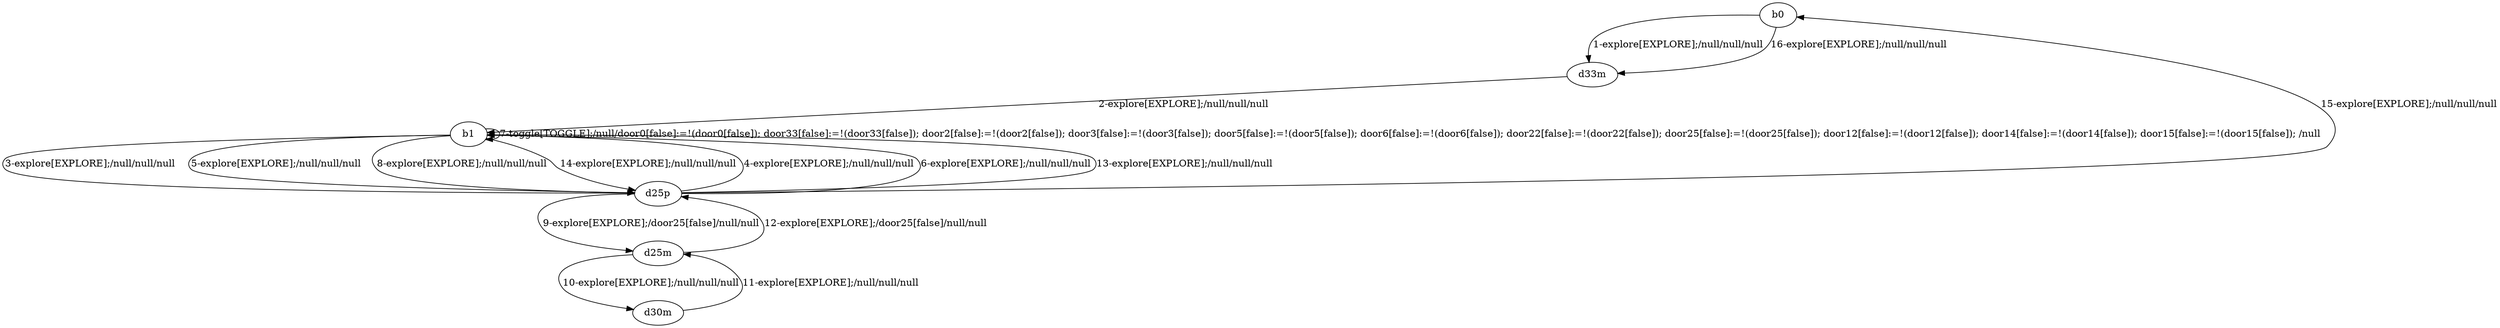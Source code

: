 # Total number of goals covered by this test: 2
# d30m --> d25m
# d25m --> d25p

digraph g {
"b0" -> "d33m" [label = "1-explore[EXPLORE];/null/null/null"];
"d33m" -> "b1" [label = "2-explore[EXPLORE];/null/null/null"];
"b1" -> "d25p" [label = "3-explore[EXPLORE];/null/null/null"];
"d25p" -> "b1" [label = "4-explore[EXPLORE];/null/null/null"];
"b1" -> "d25p" [label = "5-explore[EXPLORE];/null/null/null"];
"d25p" -> "b1" [label = "6-explore[EXPLORE];/null/null/null"];
"b1" -> "b1" [label = "7-toggle[TOGGLE];/null/door0[false]:=!(door0[false]); door33[false]:=!(door33[false]); door2[false]:=!(door2[false]); door3[false]:=!(door3[false]); door5[false]:=!(door5[false]); door6[false]:=!(door6[false]); door22[false]:=!(door22[false]); door25[false]:=!(door25[false]); door12[false]:=!(door12[false]); door14[false]:=!(door14[false]); door15[false]:=!(door15[false]); /null"];
"b1" -> "d25p" [label = "8-explore[EXPLORE];/null/null/null"];
"d25p" -> "d25m" [label = "9-explore[EXPLORE];/door25[false]/null/null"];
"d25m" -> "d30m" [label = "10-explore[EXPLORE];/null/null/null"];
"d30m" -> "d25m" [label = "11-explore[EXPLORE];/null/null/null"];
"d25m" -> "d25p" [label = "12-explore[EXPLORE];/door25[false]/null/null"];
"d25p" -> "b1" [label = "13-explore[EXPLORE];/null/null/null"];
"b1" -> "d25p" [label = "14-explore[EXPLORE];/null/null/null"];
"d25p" -> "b0" [label = "15-explore[EXPLORE];/null/null/null"];
"b0" -> "d33m" [label = "16-explore[EXPLORE];/null/null/null"];
}